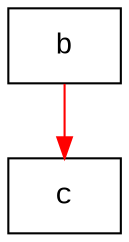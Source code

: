 digraph D {
    node1 [fontname="Courier New",shape="rectangle",label="b"]
    
    node2 [fontname="Courier New",shape="rectangle",label="c"]
    
    node1 -> node2 [color="#ff0000",]
}

